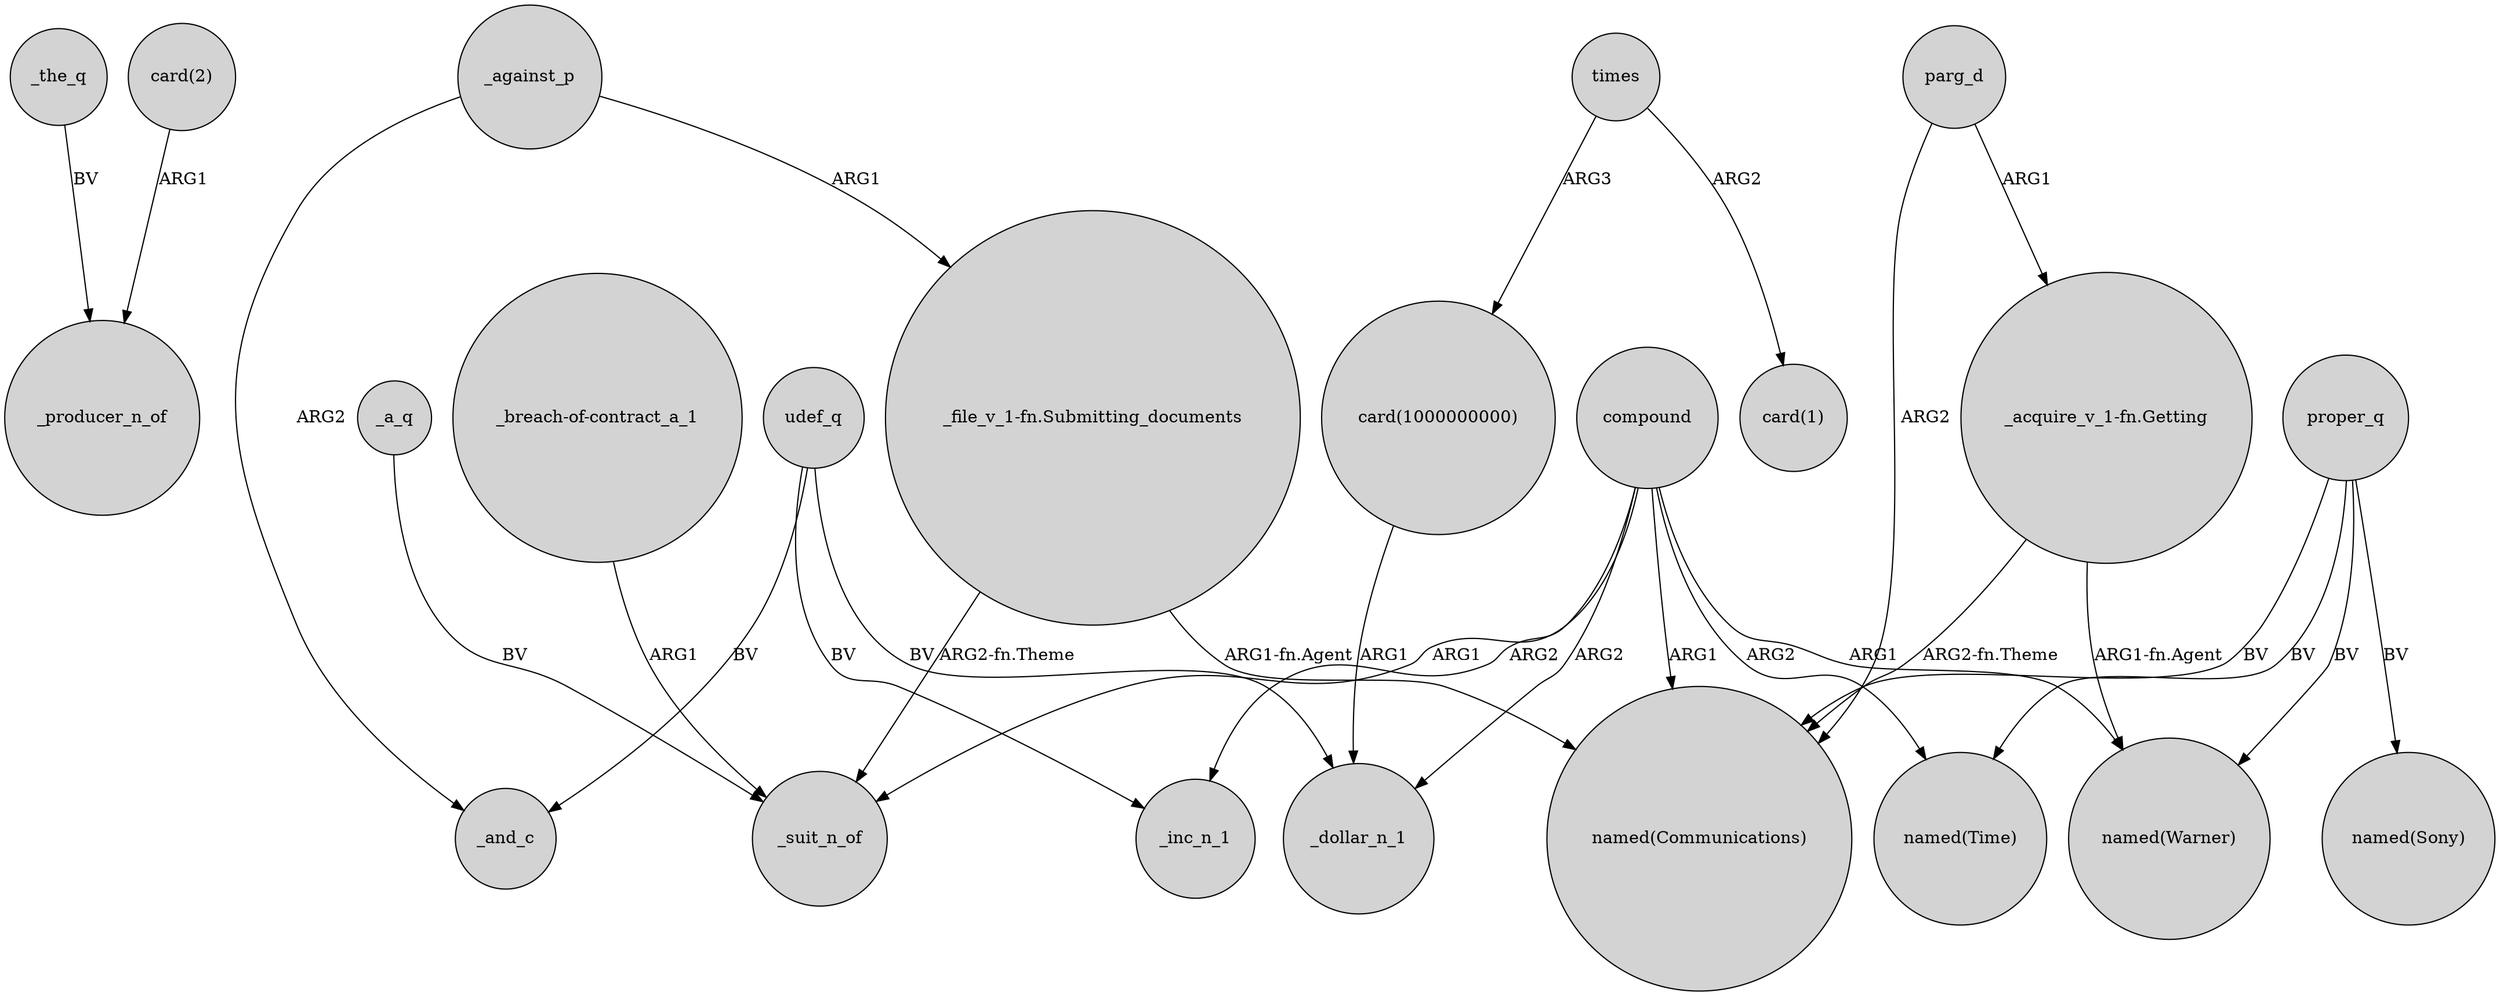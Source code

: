 digraph {
	node [shape=circle style=filled]
	_the_q -> _producer_n_of [label=BV]
	_against_p -> "_file_v_1-fn.Submitting_documents" [label=ARG1]
	udef_q -> _inc_n_1 [label=BV]
	compound -> _suit_n_of [label=ARG1]
	"_acquire_v_1-fn.Getting" -> "named(Warner)" [label="ARG1-fn.Agent"]
	proper_q -> "named(Communications)" [label=BV]
	"_file_v_1-fn.Submitting_documents" -> "named(Communications)" [label="ARG1-fn.Agent"]
	"_file_v_1-fn.Submitting_documents" -> _suit_n_of [label="ARG2-fn.Theme"]
	proper_q -> "named(Sony)" [label=BV]
	compound -> "named(Communications)" [label=ARG1]
	compound -> "named(Warner)" [label=ARG1]
	times -> "card(1000000000)" [label=ARG3]
	times -> "card(1)" [label=ARG2]
	"_breach-of-contract_a_1" -> _suit_n_of [label=ARG1]
	parg_d -> "named(Communications)" [label=ARG2]
	"card(2)" -> _producer_n_of [label=ARG1]
	_a_q -> _suit_n_of [label=BV]
	proper_q -> "named(Time)" [label=BV]
	proper_q -> "named(Warner)" [label=BV]
	_against_p -> _and_c [label=ARG2]
	compound -> "named(Time)" [label=ARG2]
	"_acquire_v_1-fn.Getting" -> "named(Communications)" [label="ARG2-fn.Theme"]
	"card(1000000000)" -> _dollar_n_1 [label=ARG1]
	parg_d -> "_acquire_v_1-fn.Getting" [label=ARG1]
	compound -> _dollar_n_1 [label=ARG2]
	udef_q -> _and_c [label=BV]
	compound -> _inc_n_1 [label=ARG2]
	udef_q -> _dollar_n_1 [label=BV]
}
